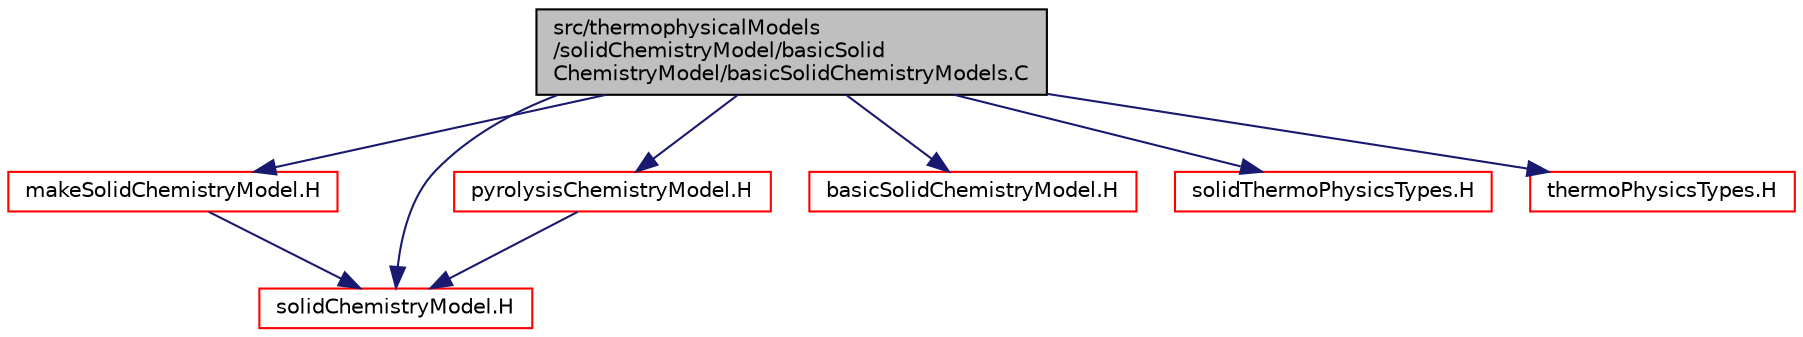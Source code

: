digraph "src/thermophysicalModels/solidChemistryModel/basicSolidChemistryModel/basicSolidChemistryModels.C"
{
  bgcolor="transparent";
  edge [fontname="Helvetica",fontsize="10",labelfontname="Helvetica",labelfontsize="10"];
  node [fontname="Helvetica",fontsize="10",shape=record];
  Node1 [label="src/thermophysicalModels\l/solidChemistryModel/basicSolid\lChemistryModel/basicSolidChemistryModels.C",height=0.2,width=0.4,color="black", fillcolor="grey75", style="filled", fontcolor="black"];
  Node1 -> Node2 [color="midnightblue",fontsize="10",style="solid",fontname="Helvetica"];
  Node2 [label="makeSolidChemistryModel.H",height=0.2,width=0.4,color="red",URL="$a10399.html",tooltip="Macros for instantiating solid chemistry models. "];
  Node2 -> Node3 [color="midnightblue",fontsize="10",style="solid",fontname="Helvetica"];
  Node3 [label="solidChemistryModel.H",height=0.2,width=0.4,color="red",URL="$a10404.html"];
  Node1 -> Node4 [color="midnightblue",fontsize="10",style="solid",fontname="Helvetica"];
  Node4 [label="pyrolysisChemistryModel.H",height=0.2,width=0.4,color="red",URL="$a10401.html"];
  Node4 -> Node3 [color="midnightblue",fontsize="10",style="solid",fontname="Helvetica"];
  Node1 -> Node5 [color="midnightblue",fontsize="10",style="solid",fontname="Helvetica"];
  Node5 [label="basicSolidChemistryModel.H",height=0.2,width=0.4,color="red",URL="$a10395.html"];
  Node1 -> Node3 [color="midnightblue",fontsize="10",style="solid",fontname="Helvetica"];
  Node1 -> Node6 [color="midnightblue",fontsize="10",style="solid",fontname="Helvetica"];
  Node6 [label="solidThermoPhysicsTypes.H",height=0.2,width=0.4,color="red",URL="$a10408.html",tooltip="Type definitions for solid-thermo-physics models. "];
  Node1 -> Node7 [color="midnightblue",fontsize="10",style="solid",fontname="Helvetica"];
  Node7 [label="thermoPhysicsTypes.H",height=0.2,width=0.4,color="red",URL="$a10466.html",tooltip="Type definitions for thermo-physics models. "];
}
